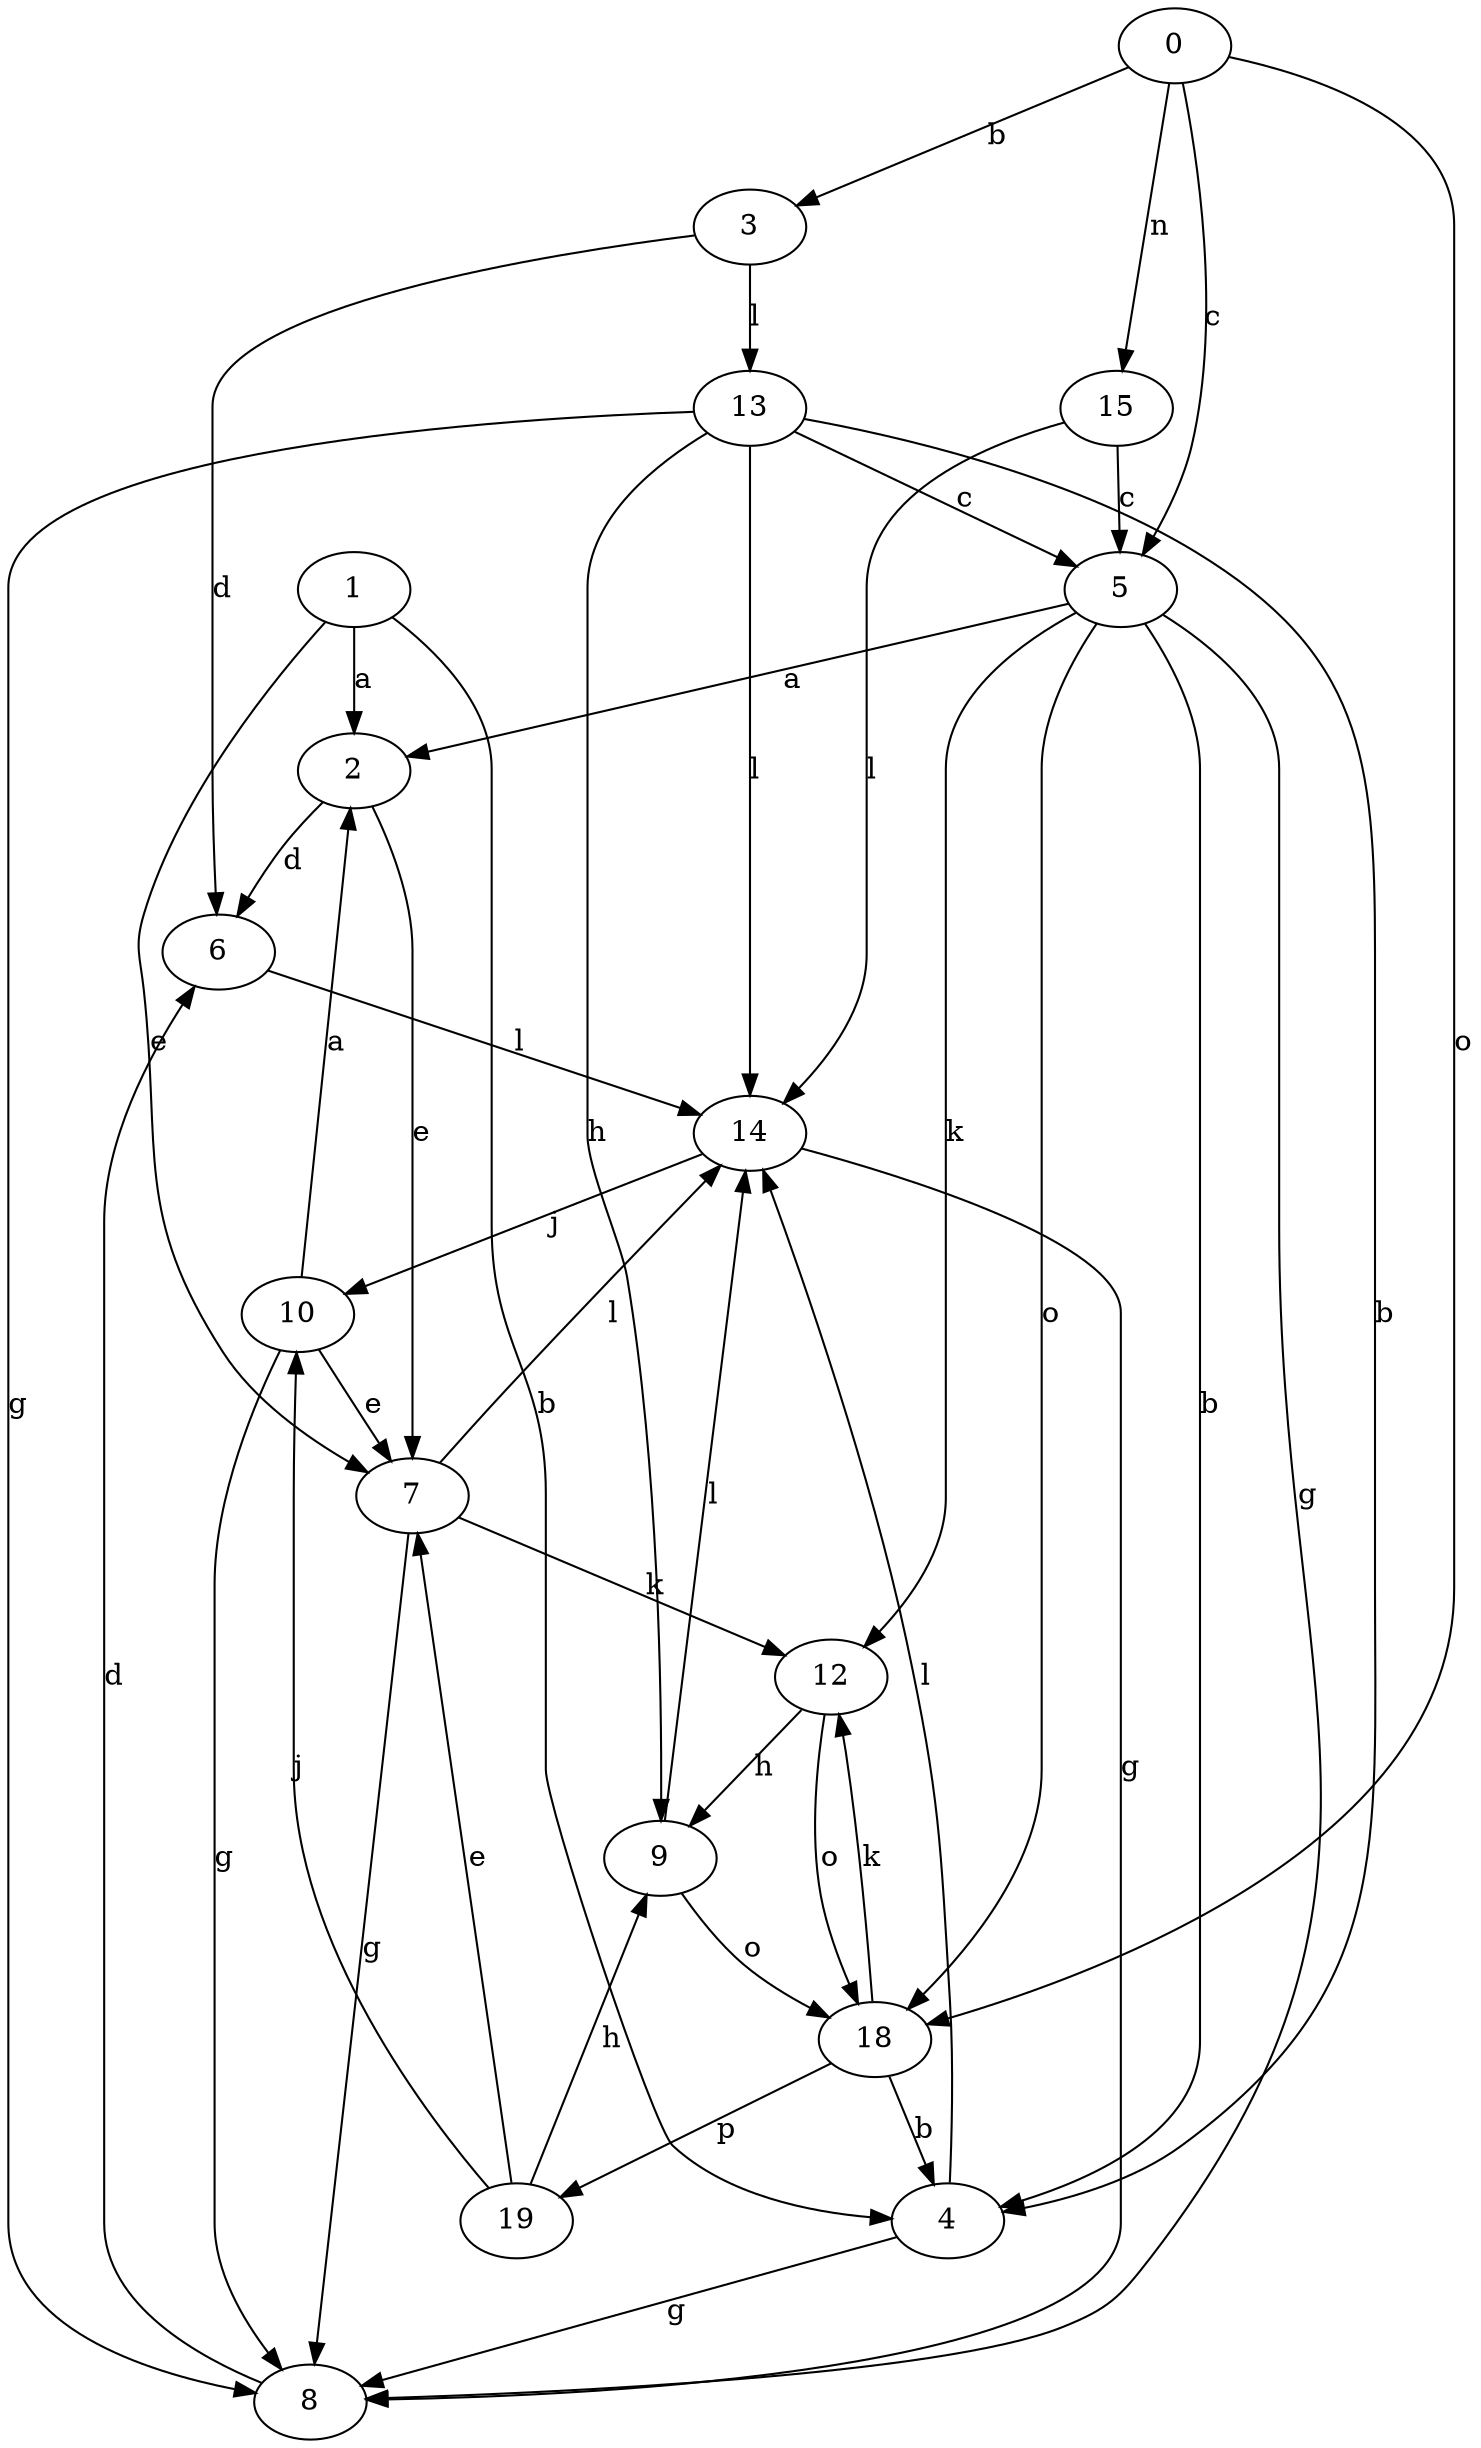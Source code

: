 strict digraph  {
1;
0;
2;
3;
4;
5;
6;
7;
8;
9;
10;
12;
13;
14;
15;
18;
19;
1 -> 2  [label=a];
1 -> 4  [label=b];
1 -> 7  [label=e];
0 -> 3  [label=b];
0 -> 5  [label=c];
0 -> 15  [label=n];
0 -> 18  [label=o];
2 -> 6  [label=d];
2 -> 7  [label=e];
3 -> 6  [label=d];
3 -> 13  [label=l];
4 -> 8  [label=g];
4 -> 14  [label=l];
5 -> 2  [label=a];
5 -> 4  [label=b];
5 -> 8  [label=g];
5 -> 12  [label=k];
5 -> 18  [label=o];
6 -> 14  [label=l];
7 -> 8  [label=g];
7 -> 12  [label=k];
7 -> 14  [label=l];
8 -> 6  [label=d];
9 -> 14  [label=l];
9 -> 18  [label=o];
10 -> 2  [label=a];
10 -> 7  [label=e];
10 -> 8  [label=g];
12 -> 9  [label=h];
12 -> 18  [label=o];
13 -> 4  [label=b];
13 -> 5  [label=c];
13 -> 8  [label=g];
13 -> 9  [label=h];
13 -> 14  [label=l];
14 -> 8  [label=g];
14 -> 10  [label=j];
15 -> 5  [label=c];
15 -> 14  [label=l];
18 -> 4  [label=b];
18 -> 12  [label=k];
18 -> 19  [label=p];
19 -> 7  [label=e];
19 -> 9  [label=h];
19 -> 10  [label=j];
}
